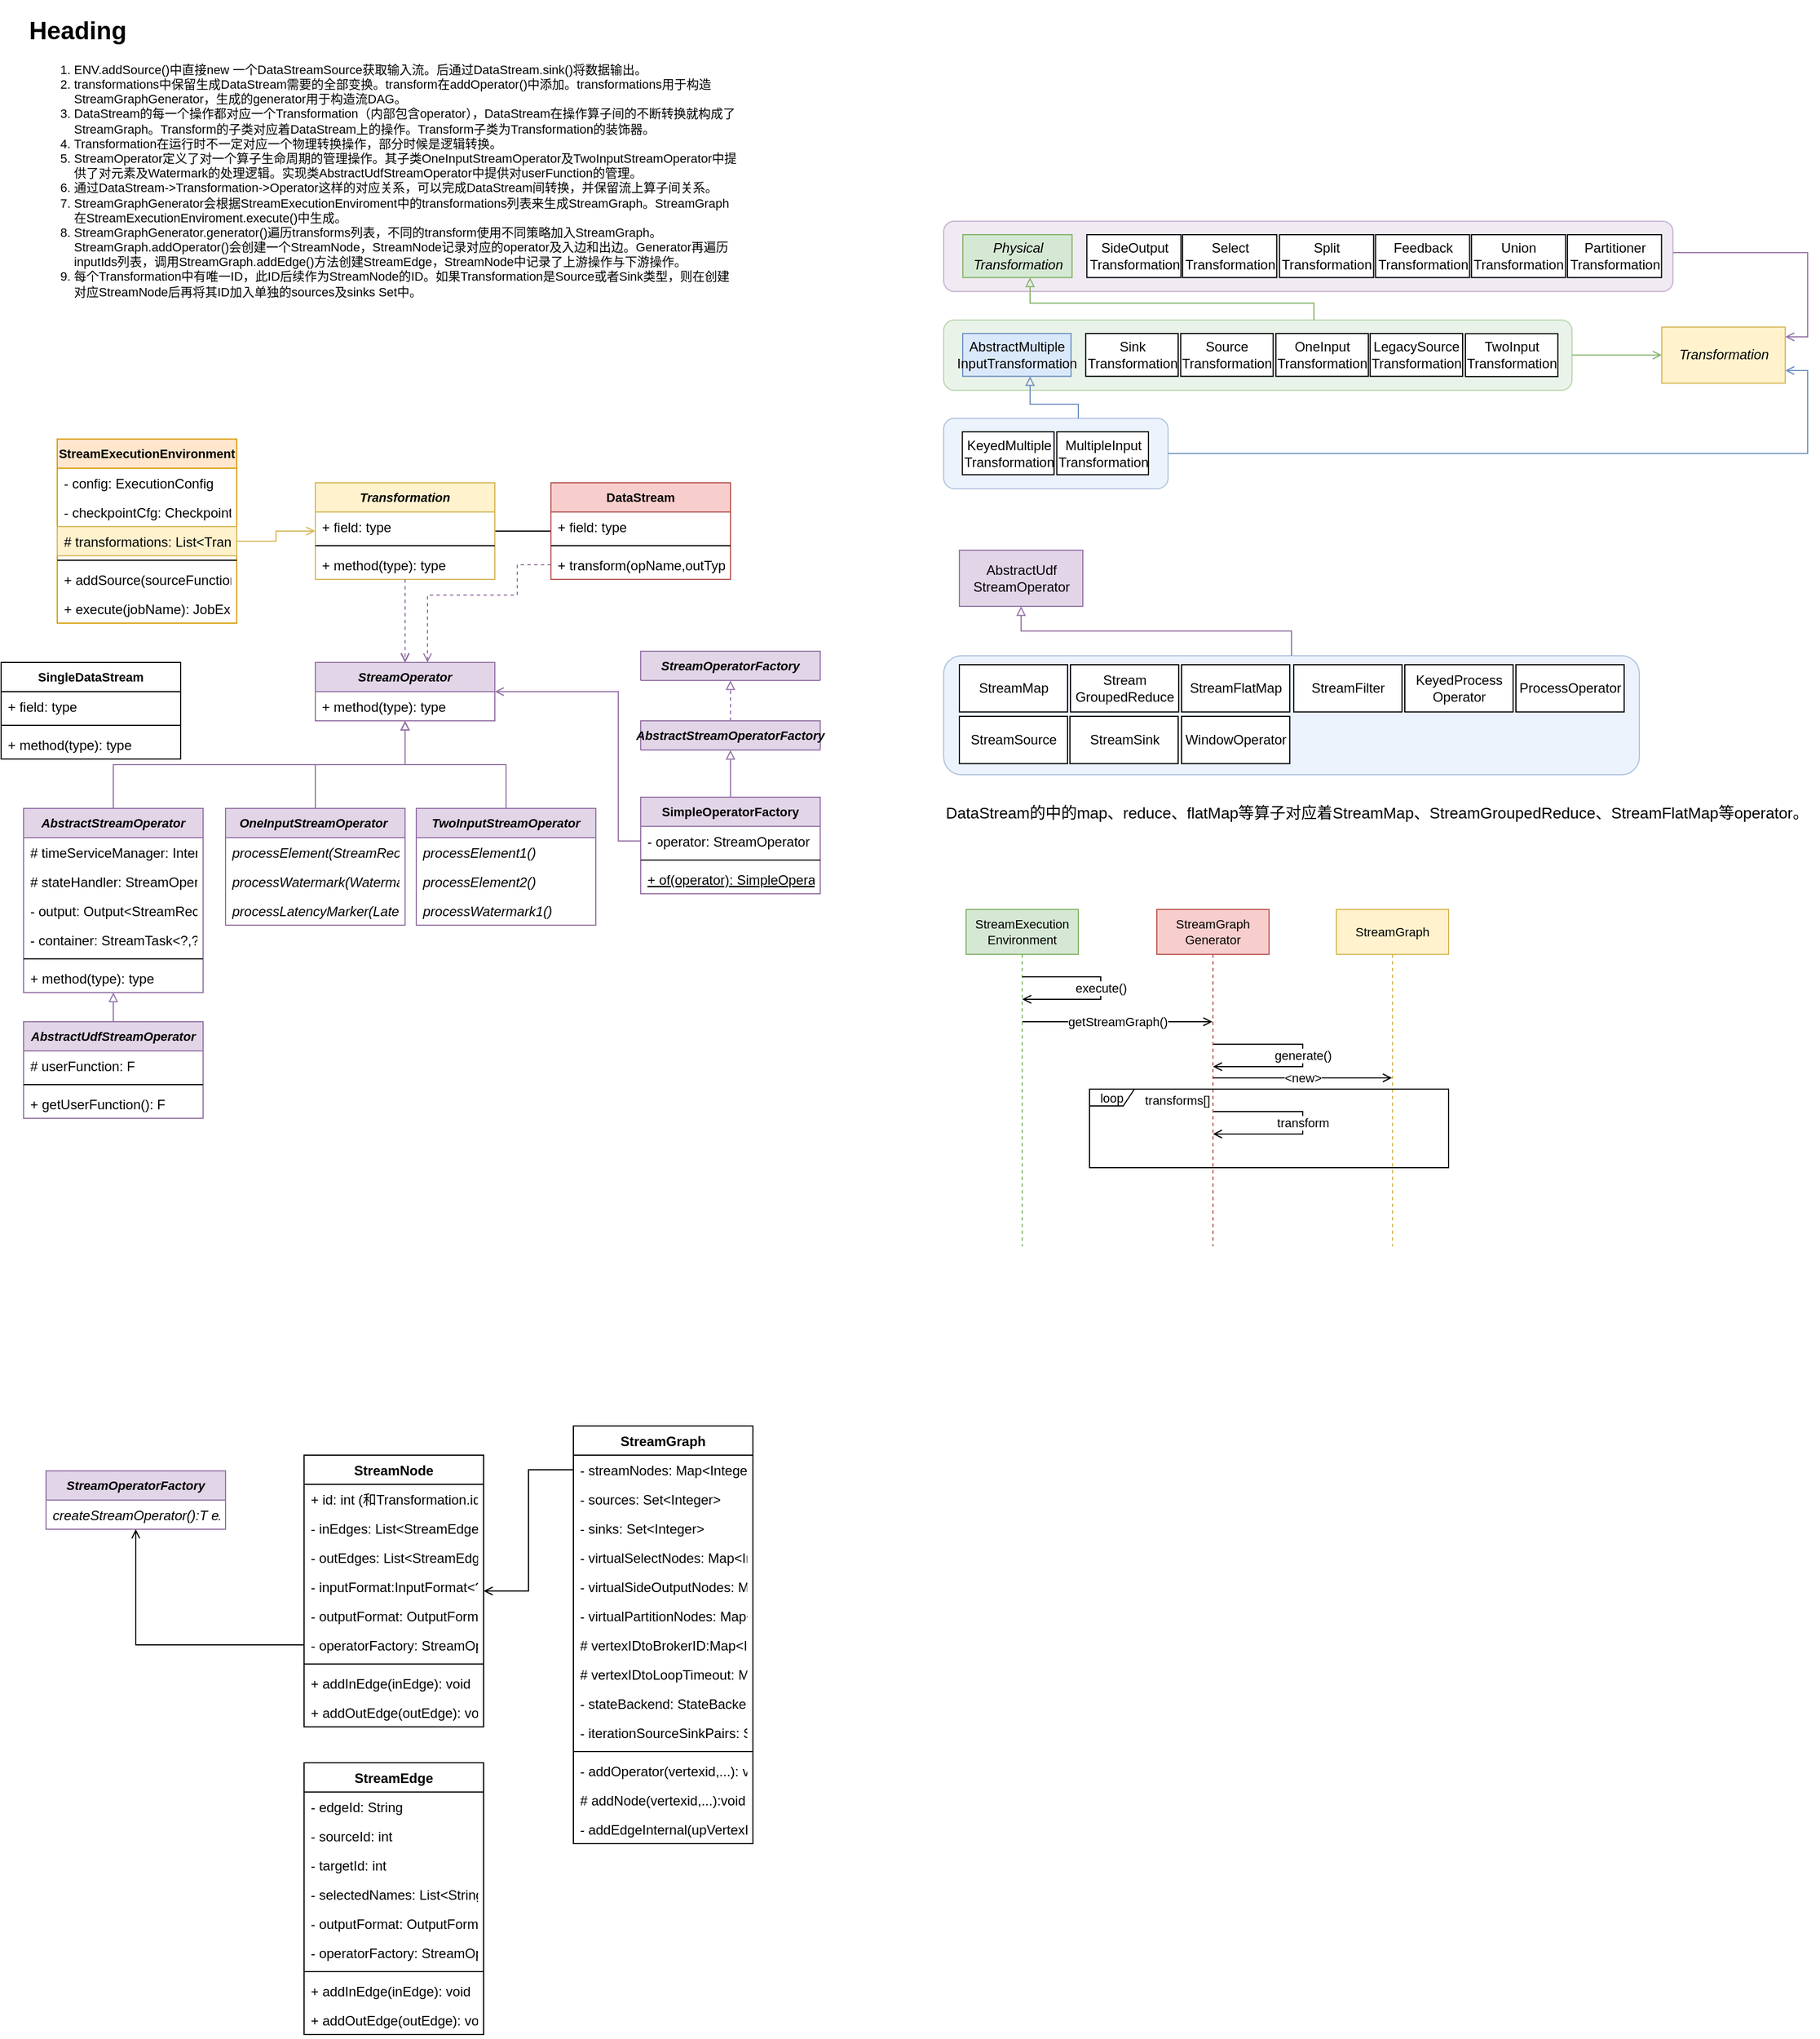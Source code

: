 <mxfile version="13.9.9" type="device" pages="3"><diagram id="yULKoqrB2Og3jw7AV0RS" name="StreamGraph"><mxGraphModel dx="904" dy="568" grid="1" gridSize="10" guides="1" tooltips="1" connect="1" arrows="1" fold="1" page="1" pageScale="1" pageWidth="827" pageHeight="1169" math="0" shadow="0"><root><mxCell id="0"/><mxCell id="1" parent="0"/><mxCell id="aryg9OnAjmtyDW_K0VWb-1" value="StreamExecutionEnvironment" style="swimlane;fontStyle=1;align=center;verticalAlign=top;childLayout=stackLayout;horizontal=1;startSize=26;horizontalStack=0;resizeParent=1;resizeParentMax=0;resizeLast=0;collapsible=1;marginBottom=0;fontSize=11;fillColor=#ffe6cc;strokeColor=#d79b00;" parent="1" vertex="1"><mxGeometry x="70" y="411" width="160" height="164" as="geometry"/></mxCell><mxCell id="aryg9OnAjmtyDW_K0VWb-2" value="- config: ExecutionConfig" style="text;strokeColor=none;fillColor=none;align=left;verticalAlign=top;spacingLeft=4;spacingRight=4;overflow=hidden;rotatable=0;points=[[0,0.5],[1,0.5]];portConstraint=eastwest;" parent="aryg9OnAjmtyDW_K0VWb-1" vertex="1"><mxGeometry y="26" width="160" height="26" as="geometry"/></mxCell><mxCell id="aryg9OnAjmtyDW_K0VWb-5" value="- checkpointCfg: CheckpointConfig" style="text;strokeColor=none;fillColor=none;align=left;verticalAlign=top;spacingLeft=4;spacingRight=4;overflow=hidden;rotatable=0;points=[[0,0.5],[1,0.5]];portConstraint=eastwest;" parent="aryg9OnAjmtyDW_K0VWb-1" vertex="1"><mxGeometry y="52" width="160" height="26" as="geometry"/></mxCell><mxCell id="aryg9OnAjmtyDW_K0VWb-7" value="# transformations: List&lt;Transformation&lt;?&gt;&gt;" style="text;strokeColor=#d6b656;fillColor=#fff2cc;align=left;verticalAlign=top;spacingLeft=4;spacingRight=4;overflow=hidden;rotatable=0;points=[[0,0.5],[1,0.5]];portConstraint=eastwest;" parent="aryg9OnAjmtyDW_K0VWb-1" vertex="1"><mxGeometry y="78" width="160" height="26" as="geometry"/></mxCell><mxCell id="aryg9OnAjmtyDW_K0VWb-3" value="" style="line;strokeWidth=1;fillColor=none;align=left;verticalAlign=middle;spacingTop=-1;spacingLeft=3;spacingRight=3;rotatable=0;labelPosition=right;points=[];portConstraint=eastwest;" parent="aryg9OnAjmtyDW_K0VWb-1" vertex="1"><mxGeometry y="104" width="160" height="8" as="geometry"/></mxCell><mxCell id="aryg9OnAjmtyDW_K0VWb-4" value="+ addSource(sourceFunction, sourceName, typeInfo): DataStreamSource&lt;OUT&gt;" style="text;strokeColor=none;fillColor=none;align=left;verticalAlign=top;spacingLeft=4;spacingRight=4;overflow=hidden;rotatable=0;points=[[0,0.5],[1,0.5]];portConstraint=eastwest;" parent="aryg9OnAjmtyDW_K0VWb-1" vertex="1"><mxGeometry y="112" width="160" height="26" as="geometry"/></mxCell><mxCell id="j4ytB-vazATs6Add4rCl-15" value="+ execute(jobName): JobExecutionResult" style="text;strokeColor=none;fillColor=none;align=left;verticalAlign=top;spacingLeft=4;spacingRight=4;overflow=hidden;rotatable=0;points=[[0,0.5],[1,0.5]];portConstraint=eastwest;" parent="aryg9OnAjmtyDW_K0VWb-1" vertex="1"><mxGeometry y="138" width="160" height="26" as="geometry"/></mxCell><mxCell id="aryg9OnAjmtyDW_K0VWb-6" value="&lt;h1&gt;Heading&lt;/h1&gt;&lt;p&gt;&lt;/p&gt;&lt;ol&gt;&lt;li&gt;ENV.addSource()中直接new 一个DataStreamSource获取输入流。后通过DataStream.sink()将数据输出。&lt;/li&gt;&lt;li&gt;transformations中保留生成DataStream需要的全部变换。transform在addOperator()中添加。transformations用于构造StreamGraphGenerator，生成的generator用于构造流DAG。&lt;/li&gt;&lt;li&gt;DataStream的每一个操作都对应一个Transformation（内部包含operator），DataStream在操作算子间的不断转换就构成了StreamGraph。Transform的子类对应着DataStream上的操作。Transform子类为Transformation的装饰器。&lt;/li&gt;&lt;li&gt;Transformation在运行时不一定对应一个物理转换操作，部分时候是逻辑转换。&lt;/li&gt;&lt;li&gt;StreamOperator定义了对一个算子生命周期的管理操作。其子类OneInputStreamOperator及TwoInputStreamOperator中提供了对元素及Watermark的处理逻辑。实现类AbstractUdfStreamOperator中提供对userFunction的管理。&lt;/li&gt;&lt;li&gt;通过DataStream-&amp;gt;Transformation-&amp;gt;Operator这样的对应关系，可以完成DataStream间转换，并保留流上算子间关系。&lt;/li&gt;&lt;li&gt;StreamGraphGenerator会根据StreamExecutionEnviroment中的transformations列表来生成StreamGraph。StreamGraph在StreamExecutionEnviroment.execute()中生成。&lt;/li&gt;&lt;li&gt;StreamGraphGenerator.generator()遍历transforms列表，不同的transform使用不同策略加入StreamGraph。StreamGraph.addOperator()会创建一个StreamNode，StreamNode记录对应的operator及入边和出边。Generator再遍历inputIds列表，调用StreamGraph.addEdge()方法创建StreamEdge，StreamNode中记录了上游操作与下游操作。&lt;/li&gt;&lt;li&gt;每个Transformation中有唯一ID，此ID后续作为StreamNode的ID。如果Transformation是Source或者Sink类型，则在创建对应StreamNode后再将其ID加入单独的sources及sinks Set中。&lt;/li&gt;&lt;/ol&gt;&lt;p&gt;&lt;/p&gt;" style="text;html=1;strokeColor=none;fillColor=none;spacing=5;spacingTop=-20;whiteSpace=wrap;overflow=hidden;rounded=0;fontSize=11;" parent="1" vertex="1"><mxGeometry x="40" y="30" width="640" height="320" as="geometry"/></mxCell><mxCell id="aryg9OnAjmtyDW_K0VWb-17" style="edgeStyle=orthogonalEdgeStyle;rounded=0;orthogonalLoop=1;jettySize=auto;html=1;endArrow=none;endFill=0;fontSize=11;" parent="1" source="aryg9OnAjmtyDW_K0VWb-8" target="aryg9OnAjmtyDW_K0VWb-12" edge="1"><mxGeometry relative="1" as="geometry"/></mxCell><mxCell id="aryg9OnAjmtyDW_K0VWb-49" style="edgeStyle=orthogonalEdgeStyle;rounded=0;orthogonalLoop=1;jettySize=auto;html=1;endArrow=open;endFill=0;fontSize=11;dashed=1;" parent="1" source="aryg9OnAjmtyDW_K0VWb-8" target="aryg9OnAjmtyDW_K0VWb-21" edge="1"><mxGeometry relative="1" as="geometry"/></mxCell><mxCell id="aryg9OnAjmtyDW_K0VWb-8" value="Transformation" style="swimlane;fontStyle=3;align=center;verticalAlign=top;childLayout=stackLayout;horizontal=1;startSize=26;horizontalStack=0;resizeParent=1;resizeParentMax=0;resizeLast=0;collapsible=1;marginBottom=0;fontSize=11;fillColor=#fff2cc;strokeColor=#d6b656;" parent="1" vertex="1"><mxGeometry x="300" y="450" width="160" height="86" as="geometry"/></mxCell><mxCell id="aryg9OnAjmtyDW_K0VWb-9" value="+ field: type" style="text;strokeColor=none;fillColor=none;align=left;verticalAlign=top;spacingLeft=4;spacingRight=4;overflow=hidden;rotatable=0;points=[[0,0.5],[1,0.5]];portConstraint=eastwest;" parent="aryg9OnAjmtyDW_K0VWb-8" vertex="1"><mxGeometry y="26" width="160" height="26" as="geometry"/></mxCell><mxCell id="aryg9OnAjmtyDW_K0VWb-10" value="" style="line;strokeWidth=1;fillColor=none;align=left;verticalAlign=middle;spacingTop=-1;spacingLeft=3;spacingRight=3;rotatable=0;labelPosition=right;points=[];portConstraint=eastwest;" parent="aryg9OnAjmtyDW_K0VWb-8" vertex="1"><mxGeometry y="52" width="160" height="8" as="geometry"/></mxCell><mxCell id="aryg9OnAjmtyDW_K0VWb-11" value="+ method(type): type" style="text;strokeColor=none;fillColor=none;align=left;verticalAlign=top;spacingLeft=4;spacingRight=4;overflow=hidden;rotatable=0;points=[[0,0.5],[1,0.5]];portConstraint=eastwest;" parent="aryg9OnAjmtyDW_K0VWb-8" vertex="1"><mxGeometry y="60" width="160" height="26" as="geometry"/></mxCell><mxCell id="aryg9OnAjmtyDW_K0VWb-12" value="DataStream" style="swimlane;fontStyle=1;align=center;verticalAlign=top;childLayout=stackLayout;horizontal=1;startSize=26;horizontalStack=0;resizeParent=1;resizeParentMax=0;resizeLast=0;collapsible=1;marginBottom=0;fontSize=11;fillColor=#f8cecc;strokeColor=#b85450;" parent="1" vertex="1"><mxGeometry x="510" y="450" width="160" height="86" as="geometry"/></mxCell><mxCell id="aryg9OnAjmtyDW_K0VWb-13" value="+ field: type" style="text;strokeColor=none;fillColor=none;align=left;verticalAlign=top;spacingLeft=4;spacingRight=4;overflow=hidden;rotatable=0;points=[[0,0.5],[1,0.5]];portConstraint=eastwest;" parent="aryg9OnAjmtyDW_K0VWb-12" vertex="1"><mxGeometry y="26" width="160" height="26" as="geometry"/></mxCell><mxCell id="aryg9OnAjmtyDW_K0VWb-14" value="" style="line;strokeWidth=1;fillColor=none;align=left;verticalAlign=middle;spacingTop=-1;spacingLeft=3;spacingRight=3;rotatable=0;labelPosition=right;points=[];portConstraint=eastwest;" parent="aryg9OnAjmtyDW_K0VWb-12" vertex="1"><mxGeometry y="52" width="160" height="8" as="geometry"/></mxCell><mxCell id="aryg9OnAjmtyDW_K0VWb-15" value="+ transform(opName,outType,operator)" style="text;strokeColor=none;fillColor=none;align=left;verticalAlign=top;spacingLeft=4;spacingRight=4;overflow=hidden;rotatable=0;points=[[0,0.5],[1,0.5]];portConstraint=eastwest;" parent="aryg9OnAjmtyDW_K0VWb-12" vertex="1"><mxGeometry y="60" width="160" height="26" as="geometry"/></mxCell><mxCell id="aryg9OnAjmtyDW_K0VWb-16" style="edgeStyle=orthogonalEdgeStyle;rounded=0;orthogonalLoop=1;jettySize=auto;html=1;fontSize=11;endArrow=open;endFill=0;fillColor=#fff2cc;strokeColor=#d6b656;" parent="1" source="aryg9OnAjmtyDW_K0VWb-7" target="aryg9OnAjmtyDW_K0VWb-8" edge="1"><mxGeometry relative="1" as="geometry"/></mxCell><mxCell id="aryg9OnAjmtyDW_K0VWb-21" value="StreamOperator" style="swimlane;fontStyle=3;align=center;verticalAlign=top;childLayout=stackLayout;horizontal=1;startSize=26;horizontalStack=0;resizeParent=1;resizeParentMax=0;resizeLast=0;collapsible=1;marginBottom=0;fontSize=11;fillColor=#e1d5e7;strokeColor=#9673a6;" parent="1" vertex="1"><mxGeometry x="300" y="610" width="160" height="52" as="geometry"/></mxCell><mxCell id="aryg9OnAjmtyDW_K0VWb-24" value="+ method(type): type" style="text;strokeColor=none;fillColor=none;align=left;verticalAlign=top;spacingLeft=4;spacingRight=4;overflow=hidden;rotatable=0;points=[[0,0.5],[1,0.5]];portConstraint=eastwest;" parent="aryg9OnAjmtyDW_K0VWb-21" vertex="1"><mxGeometry y="26" width="160" height="26" as="geometry"/></mxCell><mxCell id="aryg9OnAjmtyDW_K0VWb-47" style="edgeStyle=orthogonalEdgeStyle;rounded=0;orthogonalLoop=1;jettySize=auto;html=1;endArrow=block;endFill=0;fontSize=11;fillColor=#e1d5e7;strokeColor=#9673a6;" parent="1" source="aryg9OnAjmtyDW_K0VWb-33" target="aryg9OnAjmtyDW_K0VWb-21" edge="1"><mxGeometry relative="1" as="geometry"/></mxCell><mxCell id="aryg9OnAjmtyDW_K0VWb-33" value="OneInputStreamOperator " style="swimlane;fontStyle=3;align=center;verticalAlign=top;childLayout=stackLayout;horizontal=1;startSize=26;horizontalStack=0;resizeParent=1;resizeParentMax=0;resizeLast=0;collapsible=1;marginBottom=0;fontSize=11;fillColor=#e1d5e7;strokeColor=#9673a6;" parent="1" vertex="1"><mxGeometry x="220" y="740" width="160" height="104" as="geometry"/></mxCell><mxCell id="aryg9OnAjmtyDW_K0VWb-36" value="processElement(StreamRecord&lt;IN&gt;): void" style="text;strokeColor=none;fillColor=none;align=left;verticalAlign=top;spacingLeft=4;spacingRight=4;overflow=hidden;rotatable=0;points=[[0,0.5],[1,0.5]];portConstraint=eastwest;fontStyle=2" parent="aryg9OnAjmtyDW_K0VWb-33" vertex="1"><mxGeometry y="26" width="160" height="26" as="geometry"/></mxCell><mxCell id="aryg9OnAjmtyDW_K0VWb-41" value="processWatermark(Watermark): void" style="text;strokeColor=none;fillColor=none;align=left;verticalAlign=top;spacingLeft=4;spacingRight=4;overflow=hidden;rotatable=0;points=[[0,0.5],[1,0.5]];portConstraint=eastwest;fontStyle=2" parent="aryg9OnAjmtyDW_K0VWb-33" vertex="1"><mxGeometry y="52" width="160" height="26" as="geometry"/></mxCell><mxCell id="aryg9OnAjmtyDW_K0VWb-42" value="processLatencyMarker(LatencyMarker)" style="text;strokeColor=none;fillColor=none;align=left;verticalAlign=top;spacingLeft=4;spacingRight=4;overflow=hidden;rotatable=0;points=[[0,0.5],[1,0.5]];portConstraint=eastwest;fontStyle=2" parent="aryg9OnAjmtyDW_K0VWb-33" vertex="1"><mxGeometry y="78" width="160" height="26" as="geometry"/></mxCell><mxCell id="aryg9OnAjmtyDW_K0VWb-48" style="edgeStyle=orthogonalEdgeStyle;rounded=0;orthogonalLoop=1;jettySize=auto;html=1;endArrow=block;endFill=0;fontSize=11;fillColor=#e1d5e7;strokeColor=#9673a6;" parent="1" source="aryg9OnAjmtyDW_K0VWb-37" target="aryg9OnAjmtyDW_K0VWb-21" edge="1"><mxGeometry relative="1" as="geometry"/></mxCell><mxCell id="aryg9OnAjmtyDW_K0VWb-37" value="TwoInputStreamOperator" style="swimlane;fontStyle=3;align=center;verticalAlign=top;childLayout=stackLayout;horizontal=1;startSize=26;horizontalStack=0;resizeParent=1;resizeParentMax=0;resizeLast=0;collapsible=1;marginBottom=0;fontSize=11;fillColor=#e1d5e7;strokeColor=#9673a6;" parent="1" vertex="1"><mxGeometry x="390" y="740" width="160" height="104" as="geometry"/></mxCell><mxCell id="aryg9OnAjmtyDW_K0VWb-40" value="processElement1()" style="text;strokeColor=none;fillColor=none;align=left;verticalAlign=top;spacingLeft=4;spacingRight=4;overflow=hidden;rotatable=0;points=[[0,0.5],[1,0.5]];portConstraint=eastwest;fontStyle=2" parent="aryg9OnAjmtyDW_K0VWb-37" vertex="1"><mxGeometry y="26" width="160" height="26" as="geometry"/></mxCell><mxCell id="aryg9OnAjmtyDW_K0VWb-44" value="processElement2()" style="text;strokeColor=none;fillColor=none;align=left;verticalAlign=top;spacingLeft=4;spacingRight=4;overflow=hidden;rotatable=0;points=[[0,0.5],[1,0.5]];portConstraint=eastwest;fontStyle=2" parent="aryg9OnAjmtyDW_K0VWb-37" vertex="1"><mxGeometry y="52" width="160" height="26" as="geometry"/></mxCell><mxCell id="aryg9OnAjmtyDW_K0VWb-45" value="processWatermark1()" style="text;strokeColor=none;fillColor=none;align=left;verticalAlign=top;spacingLeft=4;spacingRight=4;overflow=hidden;rotatable=0;points=[[0,0.5],[1,0.5]];portConstraint=eastwest;fontStyle=2" parent="aryg9OnAjmtyDW_K0VWb-37" vertex="1"><mxGeometry y="78" width="160" height="26" as="geometry"/></mxCell><mxCell id="aryg9OnAjmtyDW_K0VWb-50" style="edgeStyle=orthogonalEdgeStyle;rounded=0;orthogonalLoop=1;jettySize=auto;html=1;exitX=0;exitY=0.5;exitDx=0;exitDy=0;dashed=1;endArrow=open;endFill=0;fontSize=11;fillColor=#e1d5e7;strokeColor=#9673a6;" parent="1" source="aryg9OnAjmtyDW_K0VWb-15" target="aryg9OnAjmtyDW_K0VWb-21" edge="1"><mxGeometry relative="1" as="geometry"><Array as="points"><mxPoint x="480" y="523"/><mxPoint x="480" y="550"/><mxPoint x="400" y="550"/></Array></mxGeometry></mxCell><mxCell id="aryg9OnAjmtyDW_K0VWb-51" style="edgeStyle=orthogonalEdgeStyle;rounded=0;orthogonalLoop=1;jettySize=auto;html=1;endArrow=open;endFill=0;fontSize=11;dashed=1;fillColor=#e1d5e7;strokeColor=#9673a6;" parent="1" edge="1"><mxGeometry relative="1" as="geometry"><mxPoint x="380" y="536" as="sourcePoint"/><mxPoint x="380" y="610" as="targetPoint"/></mxGeometry></mxCell><mxCell id="aryg9OnAjmtyDW_K0VWb-56" value="SingleDataStream" style="swimlane;fontStyle=1;align=center;verticalAlign=top;childLayout=stackLayout;horizontal=1;startSize=26;horizontalStack=0;resizeParent=1;resizeParentMax=0;resizeLast=0;collapsible=1;marginBottom=0;fontSize=11;" parent="1" vertex="1"><mxGeometry x="20" y="610" width="160" height="86" as="geometry"/></mxCell><mxCell id="aryg9OnAjmtyDW_K0VWb-57" value="+ field: type" style="text;strokeColor=none;fillColor=none;align=left;verticalAlign=top;spacingLeft=4;spacingRight=4;overflow=hidden;rotatable=0;points=[[0,0.5],[1,0.5]];portConstraint=eastwest;" parent="aryg9OnAjmtyDW_K0VWb-56" vertex="1"><mxGeometry y="26" width="160" height="26" as="geometry"/></mxCell><mxCell id="aryg9OnAjmtyDW_K0VWb-58" value="" style="line;strokeWidth=1;fillColor=none;align=left;verticalAlign=middle;spacingTop=-1;spacingLeft=3;spacingRight=3;rotatable=0;labelPosition=right;points=[];portConstraint=eastwest;" parent="aryg9OnAjmtyDW_K0VWb-56" vertex="1"><mxGeometry y="52" width="160" height="8" as="geometry"/></mxCell><mxCell id="aryg9OnAjmtyDW_K0VWb-59" value="+ method(type): type" style="text;strokeColor=none;fillColor=none;align=left;verticalAlign=top;spacingLeft=4;spacingRight=4;overflow=hidden;rotatable=0;points=[[0,0.5],[1,0.5]];portConstraint=eastwest;" parent="aryg9OnAjmtyDW_K0VWb-56" vertex="1"><mxGeometry y="60" width="160" height="26" as="geometry"/></mxCell><mxCell id="eli8ipS125QqCG2jNQnY-1" value="StreamOperatorFactory" style="swimlane;fontStyle=3;align=center;verticalAlign=top;childLayout=stackLayout;horizontal=1;startSize=26;horizontalStack=0;resizeParent=1;resizeParentMax=0;resizeLast=0;collapsible=1;marginBottom=0;fontSize=11;fillColor=#e1d5e7;strokeColor=#9673a6;" parent="1" vertex="1" collapsed="1"><mxGeometry x="590" y="600" width="160" height="26" as="geometry"><mxRectangle x="590" y="600" width="160" height="52" as="alternateBounds"/></mxGeometry></mxCell><mxCell id="eli8ipS125QqCG2jNQnY-4" value="createStreamOperator():T extends StreamOperator" style="text;strokeColor=none;fillColor=none;align=left;verticalAlign=top;spacingLeft=4;spacingRight=4;overflow=hidden;rotatable=0;points=[[0,0.5],[1,0.5]];portConstraint=eastwest;" parent="eli8ipS125QqCG2jNQnY-1" vertex="1"><mxGeometry y="26" width="160" height="26" as="geometry"/></mxCell><mxCell id="eli8ipS125QqCG2jNQnY-40" style="edgeStyle=orthogonalEdgeStyle;rounded=0;orthogonalLoop=1;jettySize=auto;html=1;endArrow=block;endFill=0;fillColor=#e1d5e7;strokeColor=#9673a6;entryX=0.5;entryY=1;entryDx=0;entryDy=0;" parent="1" source="eli8ipS125QqCG2jNQnY-36" target="eli8ipS125QqCG2jNQnY-42" edge="1"><mxGeometry relative="1" as="geometry"/></mxCell><mxCell id="eli8ipS125QqCG2jNQnY-36" value="SimpleOperatorFactory" style="swimlane;fontStyle=1;align=center;verticalAlign=top;childLayout=stackLayout;horizontal=1;startSize=26;horizontalStack=0;resizeParent=1;resizeParentMax=0;resizeLast=0;collapsible=1;marginBottom=0;fontSize=11;fillColor=#e1d5e7;strokeColor=#9673a6;" parent="1" vertex="1"><mxGeometry x="590" y="730" width="160" height="86" as="geometry"/></mxCell><mxCell id="eli8ipS125QqCG2jNQnY-37" value="- operator: StreamOperator" style="text;strokeColor=none;fillColor=none;align=left;verticalAlign=top;spacingLeft=4;spacingRight=4;overflow=hidden;rotatable=0;points=[[0,0.5],[1,0.5]];portConstraint=eastwest;" parent="eli8ipS125QqCG2jNQnY-36" vertex="1"><mxGeometry y="26" width="160" height="26" as="geometry"/></mxCell><mxCell id="eli8ipS125QqCG2jNQnY-38" value="" style="line;strokeWidth=1;fillColor=none;align=left;verticalAlign=middle;spacingTop=-1;spacingLeft=3;spacingRight=3;rotatable=0;labelPosition=right;points=[];portConstraint=eastwest;" parent="eli8ipS125QqCG2jNQnY-36" vertex="1"><mxGeometry y="52" width="160" height="8" as="geometry"/></mxCell><mxCell id="eli8ipS125QqCG2jNQnY-39" value="+ of(operator): SimpleOperatorFactory" style="text;strokeColor=none;fillColor=none;align=left;verticalAlign=top;spacingLeft=4;spacingRight=4;overflow=hidden;rotatable=0;points=[[0,0.5],[1,0.5]];portConstraint=eastwest;fontStyle=4" parent="eli8ipS125QqCG2jNQnY-36" vertex="1"><mxGeometry y="60" width="160" height="26" as="geometry"/></mxCell><mxCell id="eli8ipS125QqCG2jNQnY-41" style="edgeStyle=elbowEdgeStyle;rounded=0;orthogonalLoop=1;jettySize=auto;html=1;endArrow=open;endFill=0;fillColor=#e1d5e7;strokeColor=#9673a6;" parent="1" source="eli8ipS125QqCG2jNQnY-37" target="aryg9OnAjmtyDW_K0VWb-21" edge="1"><mxGeometry relative="1" as="geometry"><Array as="points"><mxPoint x="570" y="680"/><mxPoint x="580" y="720"/></Array></mxGeometry></mxCell><mxCell id="eli8ipS125QqCG2jNQnY-50" style="edgeStyle=elbowEdgeStyle;rounded=0;orthogonalLoop=1;jettySize=auto;html=1;endArrow=block;endFill=0;fillColor=#e1d5e7;strokeColor=#9673a6;dashed=1;" parent="1" source="eli8ipS125QqCG2jNQnY-42" target="eli8ipS125QqCG2jNQnY-1" edge="1"><mxGeometry relative="1" as="geometry"/></mxCell><mxCell id="eli8ipS125QqCG2jNQnY-42" value="AbstractStreamOperatorFactory" style="swimlane;fontStyle=3;align=center;verticalAlign=top;childLayout=stackLayout;horizontal=1;startSize=26;horizontalStack=0;resizeParent=1;resizeParentMax=0;resizeLast=0;collapsible=1;marginBottom=0;fontSize=11;fillColor=#e1d5e7;strokeColor=#9673a6;" parent="1" vertex="1" collapsed="1"><mxGeometry x="590" y="662" width="160" height="26" as="geometry"><mxRectangle x="590" y="662" width="160" height="86" as="alternateBounds"/></mxGeometry></mxCell><mxCell id="Gz4uNP7SzW4dNl_j4juL-35" value="# processingTimeService: ProcessingTimeService" style="text;strokeColor=none;fillColor=none;align=left;verticalAlign=top;spacingLeft=4;spacingRight=4;overflow=hidden;rotatable=0;points=[[0,0.5],[1,0.5]];portConstraint=eastwest;" vertex="1" parent="eli8ipS125QqCG2jNQnY-42"><mxGeometry y="26" width="160" height="26" as="geometry"/></mxCell><mxCell id="Gz4uNP7SzW4dNl_j4juL-34" value="" style="line;strokeWidth=1;fillColor=none;align=left;verticalAlign=middle;spacingTop=-1;spacingLeft=3;spacingRight=3;rotatable=0;labelPosition=right;points=[];portConstraint=eastwest;fontSize=12;html=0;" vertex="1" parent="eli8ipS125QqCG2jNQnY-42"><mxGeometry y="52" width="160" height="8" as="geometry"/></mxCell><mxCell id="eli8ipS125QqCG2jNQnY-43" value="+ setProcessingTimeService():void" style="text;strokeColor=none;fillColor=none;align=left;verticalAlign=top;spacingLeft=4;spacingRight=4;overflow=hidden;rotatable=0;points=[[0,0.5],[1,0.5]];portConstraint=eastwest;" parent="eli8ipS125QqCG2jNQnY-42" vertex="1"><mxGeometry y="60" width="160" height="26" as="geometry"/></mxCell><mxCell id="HwSZVtLBd5hX3EI8RzN8-25" style="edgeStyle=elbowEdgeStyle;rounded=0;orthogonalLoop=1;jettySize=auto;elbow=vertical;html=1;endArrow=block;endFill=0;fontSize=11;fillColor=#e1d5e7;strokeColor=#9673a6;" parent="1" source="HwSZVtLBd5hX3EI8RzN8-13" target="HwSZVtLBd5hX3EI8RzN8-17" edge="1"><mxGeometry relative="1" as="geometry"/></mxCell><mxCell id="HwSZVtLBd5hX3EI8RzN8-13" value="AbstractUdfStreamOperator" style="swimlane;fontStyle=3;align=center;verticalAlign=top;childLayout=stackLayout;horizontal=1;startSize=26;horizontalStack=0;resizeParent=1;resizeParentMax=0;resizeLast=0;collapsible=1;marginBottom=0;fontSize=11;fillColor=#e1d5e7;strokeColor=#9673a6;" parent="1" vertex="1"><mxGeometry x="40" y="930" width="160" height="86" as="geometry"/></mxCell><mxCell id="HwSZVtLBd5hX3EI8RzN8-14" value="# userFunction: F" style="text;strokeColor=none;fillColor=none;align=left;verticalAlign=top;spacingLeft=4;spacingRight=4;overflow=hidden;rotatable=0;points=[[0,0.5],[1,0.5]];portConstraint=eastwest;" parent="HwSZVtLBd5hX3EI8RzN8-13" vertex="1"><mxGeometry y="26" width="160" height="26" as="geometry"/></mxCell><mxCell id="HwSZVtLBd5hX3EI8RzN8-15" value="" style="line;strokeWidth=1;fillColor=none;align=left;verticalAlign=middle;spacingTop=-1;spacingLeft=3;spacingRight=3;rotatable=0;labelPosition=right;points=[];portConstraint=eastwest;" parent="HwSZVtLBd5hX3EI8RzN8-13" vertex="1"><mxGeometry y="52" width="160" height="8" as="geometry"/></mxCell><mxCell id="HwSZVtLBd5hX3EI8RzN8-16" value="+ getUserFunction(): F" style="text;strokeColor=none;fillColor=none;align=left;verticalAlign=top;spacingLeft=4;spacingRight=4;overflow=hidden;rotatable=0;points=[[0,0.5],[1,0.5]];portConstraint=eastwest;" parent="HwSZVtLBd5hX3EI8RzN8-13" vertex="1"><mxGeometry y="60" width="160" height="26" as="geometry"/></mxCell><mxCell id="HwSZVtLBd5hX3EI8RzN8-24" style="edgeStyle=elbowEdgeStyle;rounded=0;orthogonalLoop=1;jettySize=auto;html=1;endArrow=block;endFill=0;fontSize=11;elbow=vertical;fillColor=#e1d5e7;strokeColor=#9673a6;" parent="1" source="HwSZVtLBd5hX3EI8RzN8-17" target="aryg9OnAjmtyDW_K0VWb-21" edge="1"><mxGeometry relative="1" as="geometry"/></mxCell><mxCell id="HwSZVtLBd5hX3EI8RzN8-17" value="AbstractStreamOperator" style="swimlane;fontStyle=3;align=center;verticalAlign=top;childLayout=stackLayout;horizontal=1;startSize=26;horizontalStack=0;resizeParent=1;resizeParentMax=0;resizeLast=0;collapsible=1;marginBottom=0;fontSize=11;fillColor=#e1d5e7;strokeColor=#9673a6;" parent="1" vertex="1"><mxGeometry x="40" y="740" width="160" height="164" as="geometry"/></mxCell><mxCell id="HwSZVtLBd5hX3EI8RzN8-21" value="# timeServiceManager: InternalTimeServiceManager" style="text;strokeColor=none;fillColor=none;align=left;verticalAlign=top;spacingLeft=4;spacingRight=4;overflow=hidden;rotatable=0;points=[[0,0.5],[1,0.5]];portConstraint=eastwest;" parent="HwSZVtLBd5hX3EI8RzN8-17" vertex="1"><mxGeometry y="26" width="160" height="26" as="geometry"/></mxCell><mxCell id="HwSZVtLBd5hX3EI8RzN8-22" value="# stateHandler: StreamOperatorHandler" style="text;strokeColor=none;fillColor=none;align=left;verticalAlign=top;spacingLeft=4;spacingRight=4;overflow=hidden;rotatable=0;points=[[0,0.5],[1,0.5]];portConstraint=eastwest;" parent="HwSZVtLBd5hX3EI8RzN8-17" vertex="1"><mxGeometry y="52" width="160" height="26" as="geometry"/></mxCell><mxCell id="HwSZVtLBd5hX3EI8RzN8-23" value="- output: Output&lt;StreamRecord&lt;OUT&gt;&gt;" style="text;strokeColor=none;fillColor=none;align=left;verticalAlign=top;spacingLeft=4;spacingRight=4;overflow=hidden;rotatable=0;points=[[0,0.5],[1,0.5]];portConstraint=eastwest;" parent="HwSZVtLBd5hX3EI8RzN8-17" vertex="1"><mxGeometry y="78" width="160" height="26" as="geometry"/></mxCell><mxCell id="HwSZVtLBd5hX3EI8RzN8-18" value="- container: StreamTask&lt;?,?&gt;" style="text;strokeColor=none;fillColor=none;align=left;verticalAlign=top;spacingLeft=4;spacingRight=4;overflow=hidden;rotatable=0;points=[[0,0.5],[1,0.5]];portConstraint=eastwest;" parent="HwSZVtLBd5hX3EI8RzN8-17" vertex="1"><mxGeometry y="104" width="160" height="26" as="geometry"/></mxCell><mxCell id="HwSZVtLBd5hX3EI8RzN8-19" value="" style="line;strokeWidth=1;fillColor=none;align=left;verticalAlign=middle;spacingTop=-1;spacingLeft=3;spacingRight=3;rotatable=0;labelPosition=right;points=[];portConstraint=eastwest;" parent="HwSZVtLBd5hX3EI8RzN8-17" vertex="1"><mxGeometry y="130" width="160" height="8" as="geometry"/></mxCell><mxCell id="HwSZVtLBd5hX3EI8RzN8-20" value="+ method(type): type" style="text;strokeColor=none;fillColor=none;align=left;verticalAlign=top;spacingLeft=4;spacingRight=4;overflow=hidden;rotatable=0;points=[[0,0.5],[1,0.5]];portConstraint=eastwest;" parent="HwSZVtLBd5hX3EI8RzN8-17" vertex="1"><mxGeometry y="138" width="160" height="26" as="geometry"/></mxCell><mxCell id="j4ytB-vazATs6Add4rCl-13" value="" style="group" parent="1" vertex="1" connectable="0"><mxGeometry x="860" y="510" width="780" height="244" as="geometry"/></mxCell><mxCell id="j4ytB-vazATs6Add4rCl-5" value="" style="rounded=1;whiteSpace=wrap;html=1;fillColor=#dae8fc;strokeColor=#6c8ebf;opacity=50;" parent="j4ytB-vazATs6Add4rCl-13" vertex="1"><mxGeometry y="94" width="620" height="106" as="geometry"/></mxCell><mxCell id="HwSZVtLBd5hX3EI8RzN8-26" value="AbstractUdf&lt;br&gt;StreamOperator" style="html=1;fillColor=#e1d5e7;strokeColor=#9673a6;" parent="j4ytB-vazATs6Add4rCl-13" vertex="1"><mxGeometry x="14" width="110" height="50" as="geometry"/></mxCell><mxCell id="j4ytB-vazATs6Add4rCl-6" style="edgeStyle=orthogonalEdgeStyle;rounded=0;orthogonalLoop=1;jettySize=auto;html=1;endArrow=block;endFill=0;fillColor=#e1d5e7;fontSize=14;strokeColor=#9673a6;" parent="j4ytB-vazATs6Add4rCl-13" source="j4ytB-vazATs6Add4rCl-5" target="HwSZVtLBd5hX3EI8RzN8-26" edge="1"><mxGeometry relative="1" as="geometry"/></mxCell><mxCell id="HwSZVtLBd5hX3EI8RzN8-27" value="Stream&lt;br&gt;GroupedReduce" style="html=1;container=0;" parent="j4ytB-vazATs6Add4rCl-13" vertex="1"><mxGeometry x="113" y="102" width="96.456" height="42.126" as="geometry"/></mxCell><mxCell id="HwSZVtLBd5hX3EI8RzN8-28" value="StreamFilter" style="html=1;container=0;" parent="j4ytB-vazATs6Add4rCl-13" vertex="1"><mxGeometry x="312" y="102" width="96.456" height="42.126" as="geometry"/></mxCell><mxCell id="HwSZVtLBd5hX3EI8RzN8-29" value="StreamFlatMap" style="html=1;container=0;" parent="j4ytB-vazATs6Add4rCl-13" vertex="1"><mxGeometry x="212" y="102" width="96.456" height="42.126" as="geometry"/></mxCell><mxCell id="HwSZVtLBd5hX3EI8RzN8-30" value="KeyedProcess&lt;br&gt;Operator" style="html=1;container=0;" parent="j4ytB-vazATs6Add4rCl-13" vertex="1"><mxGeometry x="411" y="102" width="96.456" height="42.126" as="geometry"/></mxCell><mxCell id="HwSZVtLBd5hX3EI8RzN8-31" value="ProcessOperator" style="html=1;container=0;" parent="j4ytB-vazATs6Add4rCl-13" vertex="1"><mxGeometry x="510" y="102" width="96.456" height="42.126" as="geometry"/></mxCell><mxCell id="HwSZVtLBd5hX3EI8RzN8-32" value="StreamMap" style="html=1;container=0;" parent="j4ytB-vazATs6Add4rCl-13" vertex="1"><mxGeometry x="14" y="102" width="96.456" height="42.126" as="geometry"/></mxCell><mxCell id="j4ytB-vazATs6Add4rCl-3" value="WindowOperator" style="html=1;container=0;" parent="j4ytB-vazATs6Add4rCl-13" vertex="1"><mxGeometry x="212" y="148" width="96.456" height="42.126" as="geometry"/></mxCell><mxCell id="HwSZVtLBd5hX3EI8RzN8-33" value="StreamSource" style="html=1;container=0;" parent="j4ytB-vazATs6Add4rCl-13" vertex="1"><mxGeometry x="14" y="148" width="96.456" height="42.126" as="geometry"/></mxCell><mxCell id="HwSZVtLBd5hX3EI8RzN8-34" value="StreamSink" style="html=1;container=0;" parent="j4ytB-vazATs6Add4rCl-13" vertex="1"><mxGeometry x="112.54" y="148" width="96.456" height="42.126" as="geometry"/></mxCell><mxCell id="j4ytB-vazATs6Add4rCl-7" value="DataStream的中的map、reduce、flatMap等算子对应着StreamMap、StreamGroupedReduce、StreamFlatMap等operator。" style="text;html=1;align=left;verticalAlign=middle;resizable=0;points=[];autosize=1;fontSize=14;" parent="j4ytB-vazATs6Add4rCl-13" vertex="1"><mxGeometry y="224" width="780" height="20" as="geometry"/></mxCell><mxCell id="j4ytB-vazATs6Add4rCl-14" value="" style="group" parent="1" vertex="1" connectable="0"><mxGeometry x="860" y="217" width="770" height="238.2" as="geometry"/></mxCell><mxCell id="eli8ipS125QqCG2jNQnY-5" value="Transformation" style="html=1;fontStyle=2;fillColor=#fff2cc;strokeColor=#d6b656;" parent="j4ytB-vazATs6Add4rCl-14" vertex="1"><mxGeometry x="640" y="94.3" width="110" height="50" as="geometry"/></mxCell><mxCell id="eli8ipS125QqCG2jNQnY-29" style="edgeStyle=orthogonalEdgeStyle;rounded=0;orthogonalLoop=1;jettySize=auto;html=1;endArrow=open;endFill=0;fillColor=#dae8fc;strokeColor=#6c8ebf;" parent="j4ytB-vazATs6Add4rCl-14" source="eli8ipS125QqCG2jNQnY-26" target="eli8ipS125QqCG2jNQnY-5" edge="1"><mxGeometry relative="1" as="geometry"><Array as="points"><mxPoint x="770" y="207"/><mxPoint x="770" y="133"/></Array></mxGeometry></mxCell><mxCell id="j4ytB-vazATs6Add4rCl-10" value="" style="group" parent="j4ytB-vazATs6Add4rCl-14" vertex="1" connectable="0"><mxGeometry y="175.6" width="200" height="62.6" as="geometry"/></mxCell><mxCell id="eli8ipS125QqCG2jNQnY-26" value="" style="rounded=1;whiteSpace=wrap;html=1;fillColor=#dae8fc;strokeColor=#6c8ebf;opacity=50;" parent="j4ytB-vazATs6Add4rCl-10" vertex="1"><mxGeometry width="200" height="62.6" as="geometry"/></mxCell><mxCell id="eli8ipS125QqCG2jNQnY-27" value="KeyedMultiple&lt;br&gt;Transformation" style="html=1;" parent="j4ytB-vazATs6Add4rCl-10" vertex="1"><mxGeometry x="16.667" y="12.0" width="81.693" height="38.189" as="geometry"/></mxCell><mxCell id="eli8ipS125QqCG2jNQnY-28" value="MultipleInput&lt;br&gt;Transformation" style="html=1;" parent="j4ytB-vazATs6Add4rCl-10" vertex="1"><mxGeometry x="100.833" y="12.0" width="81.693" height="38.189" as="geometry"/></mxCell><mxCell id="j4ytB-vazATs6Add4rCl-11" value="" style="group" parent="j4ytB-vazATs6Add4rCl-14" vertex="1" connectable="0"><mxGeometry y="88" width="560" height="62.6" as="geometry"/></mxCell><mxCell id="eli8ipS125QqCG2jNQnY-20" value="" style="rounded=1;whiteSpace=wrap;html=1;fillColor=#d5e8d4;strokeColor=#82b366;opacity=50;" parent="j4ytB-vazATs6Add4rCl-11" vertex="1"><mxGeometry width="560" height="62.6" as="geometry"/></mxCell><mxCell id="eli8ipS125QqCG2jNQnY-7" value="OneInput&lt;br&gt;Transformation" style="html=1;" parent="j4ytB-vazATs6Add4rCl-11" vertex="1"><mxGeometry x="296.121" y="12.0" width="82.387" height="38.189" as="geometry"/></mxCell><mxCell id="eli8ipS125QqCG2jNQnY-8" value="Source&lt;br&gt;Transformation" style="html=1;" parent="j4ytB-vazATs6Add4rCl-11" vertex="1"><mxGeometry x="211.273" y="12.0" width="82.387" height="38.189" as="geometry"/></mxCell><mxCell id="eli8ipS125QqCG2jNQnY-11" value="Sink&lt;br&gt;Transformation" style="html=1;" parent="j4ytB-vazATs6Add4rCl-11" vertex="1"><mxGeometry x="126.619" y="12.0" width="82.387" height="38.189" as="geometry"/></mxCell><mxCell id="eli8ipS125QqCG2jNQnY-14" value="LegacySource&lt;br&gt;Transformation" style="html=1;" parent="j4ytB-vazATs6Add4rCl-11" vertex="1"><mxGeometry x="380.121" y="12.0" width="82.387" height="38.189" as="geometry"/></mxCell><mxCell id="eli8ipS125QqCG2jNQnY-15" value="TwoInput&lt;br&gt;Transformation" style="html=1;" parent="j4ytB-vazATs6Add4rCl-11" vertex="1"><mxGeometry x="464.995" y="12.2" width="82.387" height="38.189" as="geometry"/></mxCell><mxCell id="eli8ipS125QqCG2jNQnY-25" value="AbstractMultiple&lt;br&gt;InputTransformation" style="html=1;fillColor=#dae8fc;strokeColor=#6c8ebf;" parent="j4ytB-vazATs6Add4rCl-11" vertex="1"><mxGeometry x="16.97" y="12.0" width="96.54" height="38.189" as="geometry"/></mxCell><mxCell id="eli8ipS125QqCG2jNQnY-24" style="edgeStyle=orthogonalEdgeStyle;rounded=0;orthogonalLoop=1;jettySize=auto;html=1;endArrow=open;endFill=0;fillColor=#d5e8d4;strokeColor=#82b366;" parent="j4ytB-vazATs6Add4rCl-14" source="eli8ipS125QqCG2jNQnY-20" target="eli8ipS125QqCG2jNQnY-5" edge="1"><mxGeometry relative="1" as="geometry"><Array as="points"><mxPoint x="730" y="113"/><mxPoint x="730" y="113"/></Array></mxGeometry></mxCell><mxCell id="eli8ipS125QqCG2jNQnY-30" style="edgeStyle=orthogonalEdgeStyle;rounded=0;orthogonalLoop=1;jettySize=auto;html=1;endArrow=block;endFill=0;fillColor=#dae8fc;strokeColor=#6c8ebf;" parent="j4ytB-vazATs6Add4rCl-14" source="eli8ipS125QqCG2jNQnY-26" target="eli8ipS125QqCG2jNQnY-25" edge="1"><mxGeometry relative="1" as="geometry"><Array as="points"><mxPoint x="120" y="163"/><mxPoint x="77" y="163"/></Array></mxGeometry></mxCell><mxCell id="j4ytB-vazATs6Add4rCl-12" value="" style="group" parent="j4ytB-vazATs6Add4rCl-14" vertex="1" connectable="0"><mxGeometry width="650" height="62.6" as="geometry"/></mxCell><mxCell id="eli8ipS125QqCG2jNQnY-18" value="" style="rounded=1;whiteSpace=wrap;html=1;fillColor=#e1d5e7;strokeColor=#9673a6;opacity=50;" parent="j4ytB-vazATs6Add4rCl-12" vertex="1"><mxGeometry width="650" height="62.6" as="geometry"/></mxCell><mxCell id="eli8ipS125QqCG2jNQnY-6" value="Physical&lt;br&gt;Transformation" style="html=1;fontStyle=2;fillColor=#d5e8d4;strokeColor=#82b366;" parent="j4ytB-vazATs6Add4rCl-12" vertex="1"><mxGeometry x="17.105" y="12.0" width="97.311" height="38.189" as="geometry"/></mxCell><mxCell id="eli8ipS125QqCG2jNQnY-9" value="SideOutput&lt;br&gt;Transformation" style="html=1;" parent="j4ytB-vazATs6Add4rCl-12" vertex="1"><mxGeometry x="127.631" y="12.0" width="83.843" height="38.189" as="geometry"/></mxCell><mxCell id="eli8ipS125QqCG2jNQnY-10" value="Select&lt;br&gt;Transformation" style="html=1;" parent="j4ytB-vazATs6Add4rCl-12" vertex="1"><mxGeometry x="212.961" y="12.0" width="83.843" height="38.189" as="geometry"/></mxCell><mxCell id="eli8ipS125QqCG2jNQnY-12" value="Split&lt;br&gt;Transformation" style="html=1;" parent="j4ytB-vazATs6Add4rCl-12" vertex="1"><mxGeometry x="299.342" y="12.0" width="83.843" height="38.189" as="geometry"/></mxCell><mxCell id="eli8ipS125QqCG2jNQnY-13" value="Feedback&lt;br&gt;Transformation" style="html=1;" parent="j4ytB-vazATs6Add4rCl-12" vertex="1"><mxGeometry x="384.868" y="12.0" width="83.843" height="38.189" as="geometry"/></mxCell><mxCell id="eli8ipS125QqCG2jNQnY-16" value="Union&lt;br&gt;Transformation" style="html=1;" parent="j4ytB-vazATs6Add4rCl-12" vertex="1"><mxGeometry x="470.395" y="12.0" width="83.843" height="38.189" as="geometry"/></mxCell><mxCell id="eli8ipS125QqCG2jNQnY-17" value="Partitioner&lt;br&gt;Transformation" style="html=1;" parent="j4ytB-vazATs6Add4rCl-12" vertex="1"><mxGeometry x="555.921" y="12.0" width="83.843" height="38.189" as="geometry"/></mxCell><mxCell id="eli8ipS125QqCG2jNQnY-23" style="edgeStyle=orthogonalEdgeStyle;rounded=0;orthogonalLoop=1;jettySize=auto;html=1;endArrow=open;endFill=0;fillColor=#e1d5e7;strokeColor=#9673a6;" parent="j4ytB-vazATs6Add4rCl-14" source="eli8ipS125QqCG2jNQnY-18" target="eli8ipS125QqCG2jNQnY-5" edge="1"><mxGeometry relative="1" as="geometry"><Array as="points"><mxPoint x="770" y="28"/><mxPoint x="770" y="103"/></Array></mxGeometry></mxCell><mxCell id="eli8ipS125QqCG2jNQnY-22" style="edgeStyle=orthogonalEdgeStyle;rounded=0;orthogonalLoop=1;jettySize=auto;html=1;endArrow=block;endFill=0;fillColor=#d5e8d4;strokeColor=#82b366;" parent="j4ytB-vazATs6Add4rCl-14" source="eli8ipS125QqCG2jNQnY-20" target="eli8ipS125QqCG2jNQnY-6" edge="1"><mxGeometry relative="1" as="geometry"><Array as="points"><mxPoint x="330" y="73"/><mxPoint x="77" y="73"/></Array></mxGeometry></mxCell><mxCell id="j4ytB-vazATs6Add4rCl-20" value="getStreamGraph()" style="rounded=0;orthogonalLoop=1;jettySize=auto;html=1;endArrow=open;endFill=0;fillColor=none;fontSize=11;" parent="1" source="j4ytB-vazATs6Add4rCl-16" target="j4ytB-vazATs6Add4rCl-17" edge="1"><mxGeometry relative="1" as="geometry"><mxPoint x="1099" y="970" as="targetPoint"/><Array as="points"><mxPoint x="1010" y="930"/></Array></mxGeometry></mxCell><mxCell id="j4ytB-vazATs6Add4rCl-16" value="StreamExecution&lt;br style=&quot;font-size: 11px;&quot;&gt;Environment" style="shape=umlLifeline;perimeter=lifelinePerimeter;whiteSpace=wrap;html=1;container=1;collapsible=0;recursiveResize=0;outlineConnect=0;strokeWidth=1;fillColor=#d5e8d4;fontSize=11;strokeColor=#82b366;" parent="1" vertex="1"><mxGeometry x="880" y="830" width="100" height="300" as="geometry"/></mxCell><mxCell id="j4ytB-vazATs6Add4rCl-21" value="generate()" style="edgeStyle=none;rounded=0;orthogonalLoop=1;jettySize=auto;html=1;endArrow=open;endFill=0;fillColor=none;fontSize=11;" parent="1" source="j4ytB-vazATs6Add4rCl-17" target="j4ytB-vazATs6Add4rCl-17" edge="1"><mxGeometry relative="1" as="geometry"><Array as="points"><mxPoint x="1180" y="950"/><mxPoint x="1180" y="970"/></Array></mxGeometry></mxCell><mxCell id="j4ytB-vazATs6Add4rCl-22" value="&amp;lt;new&amp;gt;" style="edgeStyle=none;rounded=0;orthogonalLoop=1;jettySize=auto;html=1;endArrow=open;endFill=0;fillColor=none;fontSize=11;" parent="1" source="j4ytB-vazATs6Add4rCl-17" target="j4ytB-vazATs6Add4rCl-18" edge="1"><mxGeometry relative="1" as="geometry"/></mxCell><mxCell id="j4ytB-vazATs6Add4rCl-23" value="transform" style="edgeStyle=none;rounded=0;orthogonalLoop=1;jettySize=auto;html=1;endArrow=open;endFill=0;fillColor=none;fontSize=11;" parent="1" source="j4ytB-vazATs6Add4rCl-17" target="j4ytB-vazATs6Add4rCl-17" edge="1"><mxGeometry relative="1" as="geometry"><Array as="points"><mxPoint x="1180" y="1010"/><mxPoint x="1180" y="1030"/></Array></mxGeometry></mxCell><mxCell id="j4ytB-vazATs6Add4rCl-17" value="StreamGraph&lt;br&gt;Generator" style="shape=umlLifeline;perimeter=lifelinePerimeter;whiteSpace=wrap;html=1;container=1;collapsible=0;recursiveResize=0;outlineConnect=0;strokeWidth=1;fillColor=#f8cecc;fontSize=11;strokeColor=#b85450;" parent="1" vertex="1"><mxGeometry x="1050" y="830" width="100" height="300" as="geometry"/></mxCell><mxCell id="j4ytB-vazATs6Add4rCl-18" value="StreamGraph" style="shape=umlLifeline;perimeter=lifelinePerimeter;whiteSpace=wrap;html=1;container=1;collapsible=0;recursiveResize=0;outlineConnect=0;strokeWidth=1;fillColor=#fff2cc;fontSize=11;strokeColor=#d6b656;" parent="1" vertex="1"><mxGeometry x="1210" y="830" width="100" height="300" as="geometry"/></mxCell><mxCell id="j4ytB-vazATs6Add4rCl-19" value="execute()" style="edgeStyle=orthogonalEdgeStyle;rounded=0;orthogonalLoop=1;jettySize=auto;html=1;endArrow=open;endFill=0;fillColor=none;fontSize=11;" parent="1" source="j4ytB-vazATs6Add4rCl-16" target="j4ytB-vazATs6Add4rCl-16" edge="1"><mxGeometry relative="1" as="geometry"><Array as="points"><mxPoint x="1000" y="890"/><mxPoint x="1000" y="910"/></Array><mxPoint as="offset"/></mxGeometry></mxCell><mxCell id="j4ytB-vazATs6Add4rCl-26" value="" style="group" parent="1" vertex="1" connectable="0"><mxGeometry x="990" y="990" width="320" height="70" as="geometry"/></mxCell><mxCell id="j4ytB-vazATs6Add4rCl-24" value="loop" style="shape=umlFrame;whiteSpace=wrap;html=1;strokeWidth=1;fillColor=none;fontSize=11;width=40;height=15;" parent="j4ytB-vazATs6Add4rCl-26" vertex="1"><mxGeometry width="320" height="70" as="geometry"/></mxCell><mxCell id="j4ytB-vazATs6Add4rCl-25" value="transforms[]" style="text;html=1;align=center;verticalAlign=middle;resizable=0;points=[];autosize=1;fontSize=11;" parent="j4ytB-vazATs6Add4rCl-26" vertex="1"><mxGeometry x="42.667" width="70" height="20" as="geometry"/></mxCell><mxCell id="Gz4uNP7SzW4dNl_j4juL-1" value="StreamGraph" style="swimlane;fontStyle=1;align=center;verticalAlign=top;childLayout=stackLayout;horizontal=1;startSize=26;horizontalStack=0;resizeParent=1;resizeParentMax=0;resizeLast=0;collapsible=1;marginBottom=0;strokeWidth=1;fillColor=none;fontSize=12;html=0;" vertex="1" parent="1"><mxGeometry x="530" y="1290" width="160" height="372" as="geometry"/></mxCell><mxCell id="Gz4uNP7SzW4dNl_j4juL-6" value="- streamNodes: Map&lt;Integer,StreamNode&gt;" style="text;strokeColor=none;fillColor=none;align=left;verticalAlign=top;spacingLeft=4;spacingRight=4;overflow=hidden;rotatable=0;points=[[0,0.5],[1,0.5]];portConstraint=eastwest;" vertex="1" parent="Gz4uNP7SzW4dNl_j4juL-1"><mxGeometry y="26" width="160" height="26" as="geometry"/></mxCell><mxCell id="Gz4uNP7SzW4dNl_j4juL-7" value="- sources: Set&lt;Integer&gt;" style="text;strokeColor=none;fillColor=none;align=left;verticalAlign=top;spacingLeft=4;spacingRight=4;overflow=hidden;rotatable=0;points=[[0,0.5],[1,0.5]];portConstraint=eastwest;" vertex="1" parent="Gz4uNP7SzW4dNl_j4juL-1"><mxGeometry y="52" width="160" height="26" as="geometry"/></mxCell><mxCell id="Gz4uNP7SzW4dNl_j4juL-2" value="- sinks: Set&lt;Integer&gt;" style="text;strokeColor=none;fillColor=none;align=left;verticalAlign=top;spacingLeft=4;spacingRight=4;overflow=hidden;rotatable=0;points=[[0,0.5],[1,0.5]];portConstraint=eastwest;" vertex="1" parent="Gz4uNP7SzW4dNl_j4juL-1"><mxGeometry y="78" width="160" height="26" as="geometry"/></mxCell><mxCell id="Gz4uNP7SzW4dNl_j4juL-9" value="- virtualSelectNodes: Map&lt;Integer, Tuple2&lt;Integer,List&lt;String&gt;&gt;&gt;" style="text;strokeColor=none;fillColor=none;align=left;verticalAlign=top;spacingLeft=4;spacingRight=4;overflow=hidden;rotatable=0;points=[[0,0.5],[1,0.5]];portConstraint=eastwest;" vertex="1" parent="Gz4uNP7SzW4dNl_j4juL-1"><mxGeometry y="104" width="160" height="26" as="geometry"/></mxCell><mxCell id="Gz4uNP7SzW4dNl_j4juL-10" value="- virtualSideOutputNodes: Map&lt;Integer, Tuple2&lt;Integer,OutputTag&gt;&gt;" style="text;strokeColor=none;fillColor=none;align=left;verticalAlign=top;spacingLeft=4;spacingRight=4;overflow=hidden;rotatable=0;points=[[0,0.5],[1,0.5]];portConstraint=eastwest;" vertex="1" parent="Gz4uNP7SzW4dNl_j4juL-1"><mxGeometry y="130" width="160" height="26" as="geometry"/></mxCell><mxCell id="Gz4uNP7SzW4dNl_j4juL-11" value="- virtualPartitionNodes: Map&lt;Integer,Tuple3&lt;Integer,StreamPartitioner&lt;?&gt;,ShuffleMode&gt;&gt;" style="text;strokeColor=none;fillColor=none;align=left;verticalAlign=top;spacingLeft=4;spacingRight=4;overflow=hidden;rotatable=0;points=[[0,0.5],[1,0.5]];portConstraint=eastwest;" vertex="1" parent="Gz4uNP7SzW4dNl_j4juL-1"><mxGeometry y="156" width="160" height="26" as="geometry"/></mxCell><mxCell id="Gz4uNP7SzW4dNl_j4juL-12" value="# vertexIDtoBrokerID:Map&lt;Integer,String&gt;" style="text;strokeColor=none;fillColor=none;align=left;verticalAlign=top;spacingLeft=4;spacingRight=4;overflow=hidden;rotatable=0;points=[[0,0.5],[1,0.5]];portConstraint=eastwest;" vertex="1" parent="Gz4uNP7SzW4dNl_j4juL-1"><mxGeometry y="182" width="160" height="26" as="geometry"/></mxCell><mxCell id="Gz4uNP7SzW4dNl_j4juL-13" value="# vertexIDtoLoopTimeout: Map&lt;Integer,Long&gt;" style="text;strokeColor=none;fillColor=none;align=left;verticalAlign=top;spacingLeft=4;spacingRight=4;overflow=hidden;rotatable=0;points=[[0,0.5],[1,0.5]];portConstraint=eastwest;" vertex="1" parent="Gz4uNP7SzW4dNl_j4juL-1"><mxGeometry y="208" width="160" height="26" as="geometry"/></mxCell><mxCell id="Gz4uNP7SzW4dNl_j4juL-14" value="- stateBackend: StateBackend" style="text;strokeColor=none;fillColor=none;align=left;verticalAlign=top;spacingLeft=4;spacingRight=4;overflow=hidden;rotatable=0;points=[[0,0.5],[1,0.5]];portConstraint=eastwest;" vertex="1" parent="Gz4uNP7SzW4dNl_j4juL-1"><mxGeometry y="234" width="160" height="26" as="geometry"/></mxCell><mxCell id="Gz4uNP7SzW4dNl_j4juL-8" value="- iterationSourceSinkPairs: Set&lt;Tuple2&lt;StreamNode,StreamNode&gt;&gt;" style="text;strokeColor=none;fillColor=none;align=left;verticalAlign=top;spacingLeft=4;spacingRight=4;overflow=hidden;rotatable=0;points=[[0,0.5],[1,0.5]];portConstraint=eastwest;" vertex="1" parent="Gz4uNP7SzW4dNl_j4juL-1"><mxGeometry y="260" width="160" height="26" as="geometry"/></mxCell><mxCell id="Gz4uNP7SzW4dNl_j4juL-3" value="" style="line;strokeWidth=1;fillColor=none;align=left;verticalAlign=middle;spacingTop=-1;spacingLeft=3;spacingRight=3;rotatable=0;labelPosition=right;points=[];portConstraint=eastwest;" vertex="1" parent="Gz4uNP7SzW4dNl_j4juL-1"><mxGeometry y="286" width="160" height="8" as="geometry"/></mxCell><mxCell id="Gz4uNP7SzW4dNl_j4juL-4" value="- addOperator(vertexid,...): void" style="text;strokeColor=none;fillColor=none;align=left;verticalAlign=top;spacingLeft=4;spacingRight=4;overflow=hidden;rotatable=0;points=[[0,0.5],[1,0.5]];portConstraint=eastwest;" vertex="1" parent="Gz4uNP7SzW4dNl_j4juL-1"><mxGeometry y="294" width="160" height="26" as="geometry"/></mxCell><mxCell id="Gz4uNP7SzW4dNl_j4juL-16" value="# addNode(vertexid,...):void" style="text;strokeColor=none;fillColor=none;align=left;verticalAlign=top;spacingLeft=4;spacingRight=4;overflow=hidden;rotatable=0;points=[[0,0.5],[1,0.5]];portConstraint=eastwest;" vertex="1" parent="Gz4uNP7SzW4dNl_j4juL-1"><mxGeometry y="320" width="160" height="26" as="geometry"/></mxCell><mxCell id="Gz4uNP7SzW4dNl_j4juL-15" value="- addEdgeInternal(upVertexId,downVertexId,...):void" style="text;strokeColor=none;fillColor=none;align=left;verticalAlign=top;spacingLeft=4;spacingRight=4;overflow=hidden;rotatable=0;points=[[0,0.5],[1,0.5]];portConstraint=eastwest;" vertex="1" parent="Gz4uNP7SzW4dNl_j4juL-1"><mxGeometry y="346" width="160" height="26" as="geometry"/></mxCell><mxCell id="Gz4uNP7SzW4dNl_j4juL-17" value="StreamNode" style="swimlane;fontStyle=1;align=center;verticalAlign=top;childLayout=stackLayout;horizontal=1;startSize=26;horizontalStack=0;resizeParent=1;resizeParentMax=0;resizeLast=0;collapsible=1;marginBottom=0;strokeWidth=1;fillColor=none;fontSize=12;html=0;" vertex="1" parent="1"><mxGeometry x="290" y="1316" width="160" height="242" as="geometry"/></mxCell><mxCell id="Gz4uNP7SzW4dNl_j4juL-21" value="+ id: int (和Transformation.id相同)" style="text;strokeColor=none;fillColor=none;align=left;verticalAlign=top;spacingLeft=4;spacingRight=4;overflow=hidden;rotatable=0;points=[[0,0.5],[1,0.5]];portConstraint=eastwest;" vertex="1" parent="Gz4uNP7SzW4dNl_j4juL-17"><mxGeometry y="26" width="160" height="26" as="geometry"/></mxCell><mxCell id="Gz4uNP7SzW4dNl_j4juL-22" value="- inEdges: List&lt;StreamEdge&gt;" style="text;strokeColor=none;fillColor=none;align=left;verticalAlign=top;spacingLeft=4;spacingRight=4;overflow=hidden;rotatable=0;points=[[0,0.5],[1,0.5]];portConstraint=eastwest;" vertex="1" parent="Gz4uNP7SzW4dNl_j4juL-17"><mxGeometry y="52" width="160" height="26" as="geometry"/></mxCell><mxCell id="Gz4uNP7SzW4dNl_j4juL-23" value="- outEdges: List&lt;StreamEdge&gt;" style="text;strokeColor=none;fillColor=none;align=left;verticalAlign=top;spacingLeft=4;spacingRight=4;overflow=hidden;rotatable=0;points=[[0,0.5],[1,0.5]];portConstraint=eastwest;" vertex="1" parent="Gz4uNP7SzW4dNl_j4juL-17"><mxGeometry y="78" width="160" height="26" as="geometry"/></mxCell><mxCell id="Gz4uNP7SzW4dNl_j4juL-24" value="- inputFormat:InputFormat&lt;?,?&gt;" style="text;strokeColor=none;fillColor=none;align=left;verticalAlign=top;spacingLeft=4;spacingRight=4;overflow=hidden;rotatable=0;points=[[0,0.5],[1,0.5]];portConstraint=eastwest;" vertex="1" parent="Gz4uNP7SzW4dNl_j4juL-17"><mxGeometry y="104" width="160" height="26" as="geometry"/></mxCell><mxCell id="Gz4uNP7SzW4dNl_j4juL-25" value="- outputFormat: OutputFormat&lt;?,?&gt;" style="text;strokeColor=none;fillColor=none;align=left;verticalAlign=top;spacingLeft=4;spacingRight=4;overflow=hidden;rotatable=0;points=[[0,0.5],[1,0.5]];portConstraint=eastwest;" vertex="1" parent="Gz4uNP7SzW4dNl_j4juL-17"><mxGeometry y="130" width="160" height="26" as="geometry"/></mxCell><mxCell id="Gz4uNP7SzW4dNl_j4juL-18" value="- operatorFactory: StreamOperatorFactory&lt;?&gt;" style="text;strokeColor=none;fillColor=none;align=left;verticalAlign=top;spacingLeft=4;spacingRight=4;overflow=hidden;rotatable=0;points=[[0,0.5],[1,0.5]];portConstraint=eastwest;" vertex="1" parent="Gz4uNP7SzW4dNl_j4juL-17"><mxGeometry y="156" width="160" height="26" as="geometry"/></mxCell><mxCell id="Gz4uNP7SzW4dNl_j4juL-19" value="" style="line;strokeWidth=1;fillColor=none;align=left;verticalAlign=middle;spacingTop=-1;spacingLeft=3;spacingRight=3;rotatable=0;labelPosition=right;points=[];portConstraint=eastwest;" vertex="1" parent="Gz4uNP7SzW4dNl_j4juL-17"><mxGeometry y="182" width="160" height="8" as="geometry"/></mxCell><mxCell id="Gz4uNP7SzW4dNl_j4juL-26" value="+ addInEdge(inEdge): void" style="text;strokeColor=none;fillColor=none;align=left;verticalAlign=top;spacingLeft=4;spacingRight=4;overflow=hidden;rotatable=0;points=[[0,0.5],[1,0.5]];portConstraint=eastwest;" vertex="1" parent="Gz4uNP7SzW4dNl_j4juL-17"><mxGeometry y="190" width="160" height="26" as="geometry"/></mxCell><mxCell id="Gz4uNP7SzW4dNl_j4juL-20" value="+ addOutEdge(outEdge): void" style="text;strokeColor=none;fillColor=none;align=left;verticalAlign=top;spacingLeft=4;spacingRight=4;overflow=hidden;rotatable=0;points=[[0,0.5],[1,0.5]];portConstraint=eastwest;" vertex="1" parent="Gz4uNP7SzW4dNl_j4juL-17"><mxGeometry y="216" width="160" height="26" as="geometry"/></mxCell><mxCell id="Gz4uNP7SzW4dNl_j4juL-27" style="edgeStyle=orthogonalEdgeStyle;rounded=0;orthogonalLoop=1;jettySize=auto;html=1;endArrow=open;endFill=0;strokeColor=#000000;strokeWidth=1;fillColor=none;fontSize=12;exitX=0;exitY=0.5;exitDx=0;exitDy=0;" edge="1" parent="1" source="Gz4uNP7SzW4dNl_j4juL-6" target="Gz4uNP7SzW4dNl_j4juL-17"><mxGeometry relative="1" as="geometry"/></mxCell><mxCell id="Gz4uNP7SzW4dNl_j4juL-28" value="StreamOperatorFactory" style="swimlane;fontStyle=3;align=center;verticalAlign=top;childLayout=stackLayout;horizontal=1;startSize=26;horizontalStack=0;resizeParent=1;resizeParentMax=0;resizeLast=0;collapsible=1;marginBottom=0;fontSize=11;fillColor=#e1d5e7;strokeColor=#9673a6;" vertex="1" parent="1"><mxGeometry x="60" y="1330" width="160" height="52" as="geometry"><mxRectangle x="60" y="1330" width="160" height="26" as="alternateBounds"/></mxGeometry></mxCell><mxCell id="Gz4uNP7SzW4dNl_j4juL-29" value="createStreamOperator():T extends StreamOperator" style="text;strokeColor=none;fillColor=none;align=left;verticalAlign=top;spacingLeft=4;spacingRight=4;overflow=hidden;rotatable=0;points=[[0,0.5],[1,0.5]];portConstraint=eastwest;fontStyle=2" vertex="1" parent="Gz4uNP7SzW4dNl_j4juL-28"><mxGeometry y="26" width="160" height="26" as="geometry"/></mxCell><mxCell id="Gz4uNP7SzW4dNl_j4juL-30" style="edgeStyle=orthogonalEdgeStyle;rounded=0;orthogonalLoop=1;jettySize=auto;html=1;endArrow=open;endFill=0;strokeColor=#000000;strokeWidth=1;fillColor=none;fontSize=12;" edge="1" parent="1" source="Gz4uNP7SzW4dNl_j4juL-18" target="Gz4uNP7SzW4dNl_j4juL-28"><mxGeometry relative="1" as="geometry"/></mxCell><mxCell id="Gz4uNP7SzW4dNl_j4juL-36" value="StreamEdge" style="swimlane;fontStyle=1;align=center;verticalAlign=top;childLayout=stackLayout;horizontal=1;startSize=26;horizontalStack=0;resizeParent=1;resizeParentMax=0;resizeLast=0;collapsible=1;marginBottom=0;strokeWidth=1;fillColor=none;fontSize=12;html=0;" vertex="1" parent="1"><mxGeometry x="290" y="1590" width="160" height="242" as="geometry"/></mxCell><mxCell id="Gz4uNP7SzW4dNl_j4juL-37" value="- edgeId: String" style="text;strokeColor=none;fillColor=none;align=left;verticalAlign=top;spacingLeft=4;spacingRight=4;overflow=hidden;rotatable=0;points=[[0,0.5],[1,0.5]];portConstraint=eastwest;" vertex="1" parent="Gz4uNP7SzW4dNl_j4juL-36"><mxGeometry y="26" width="160" height="26" as="geometry"/></mxCell><mxCell id="Gz4uNP7SzW4dNl_j4juL-38" value="- sourceId: int" style="text;strokeColor=none;fillColor=none;align=left;verticalAlign=top;spacingLeft=4;spacingRight=4;overflow=hidden;rotatable=0;points=[[0,0.5],[1,0.5]];portConstraint=eastwest;" vertex="1" parent="Gz4uNP7SzW4dNl_j4juL-36"><mxGeometry y="52" width="160" height="26" as="geometry"/></mxCell><mxCell id="Gz4uNP7SzW4dNl_j4juL-39" value="- targetId: int" style="text;strokeColor=none;fillColor=none;align=left;verticalAlign=top;spacingLeft=4;spacingRight=4;overflow=hidden;rotatable=0;points=[[0,0.5],[1,0.5]];portConstraint=eastwest;" vertex="1" parent="Gz4uNP7SzW4dNl_j4juL-36"><mxGeometry y="78" width="160" height="26" as="geometry"/></mxCell><mxCell id="Gz4uNP7SzW4dNl_j4juL-40" value="- selectedNames: List&lt;String&gt;" style="text;strokeColor=none;fillColor=none;align=left;verticalAlign=top;spacingLeft=4;spacingRight=4;overflow=hidden;rotatable=0;points=[[0,0.5],[1,0.5]];portConstraint=eastwest;" vertex="1" parent="Gz4uNP7SzW4dNl_j4juL-36"><mxGeometry y="104" width="160" height="26" as="geometry"/></mxCell><mxCell id="Gz4uNP7SzW4dNl_j4juL-41" value="- outputFormat: OutputFormat&lt;?,?&gt;" style="text;strokeColor=none;fillColor=none;align=left;verticalAlign=top;spacingLeft=4;spacingRight=4;overflow=hidden;rotatable=0;points=[[0,0.5],[1,0.5]];portConstraint=eastwest;" vertex="1" parent="Gz4uNP7SzW4dNl_j4juL-36"><mxGeometry y="130" width="160" height="26" as="geometry"/></mxCell><mxCell id="Gz4uNP7SzW4dNl_j4juL-42" value="- operatorFactory: StreamOperatorFactory&lt;?&gt;" style="text;strokeColor=none;fillColor=none;align=left;verticalAlign=top;spacingLeft=4;spacingRight=4;overflow=hidden;rotatable=0;points=[[0,0.5],[1,0.5]];portConstraint=eastwest;" vertex="1" parent="Gz4uNP7SzW4dNl_j4juL-36"><mxGeometry y="156" width="160" height="26" as="geometry"/></mxCell><mxCell id="Gz4uNP7SzW4dNl_j4juL-43" value="" style="line;strokeWidth=1;fillColor=none;align=left;verticalAlign=middle;spacingTop=-1;spacingLeft=3;spacingRight=3;rotatable=0;labelPosition=right;points=[];portConstraint=eastwest;" vertex="1" parent="Gz4uNP7SzW4dNl_j4juL-36"><mxGeometry y="182" width="160" height="8" as="geometry"/></mxCell><mxCell id="Gz4uNP7SzW4dNl_j4juL-44" value="+ addInEdge(inEdge): void" style="text;strokeColor=none;fillColor=none;align=left;verticalAlign=top;spacingLeft=4;spacingRight=4;overflow=hidden;rotatable=0;points=[[0,0.5],[1,0.5]];portConstraint=eastwest;" vertex="1" parent="Gz4uNP7SzW4dNl_j4juL-36"><mxGeometry y="190" width="160" height="26" as="geometry"/></mxCell><mxCell id="Gz4uNP7SzW4dNl_j4juL-45" value="+ addOutEdge(outEdge): void" style="text;strokeColor=none;fillColor=none;align=left;verticalAlign=top;spacingLeft=4;spacingRight=4;overflow=hidden;rotatable=0;points=[[0,0.5],[1,0.5]];portConstraint=eastwest;" vertex="1" parent="Gz4uNP7SzW4dNl_j4juL-36"><mxGeometry y="216" width="160" height="26" as="geometry"/></mxCell></root></mxGraphModel></diagram><diagram id="_l8eITzcq374aHdpCwhb" name="JobGraph"><mxGraphModel dx="768" dy="483" grid="1" gridSize="10" guides="1" tooltips="1" connect="1" arrows="1" fold="1" page="1" pageScale="1" pageWidth="827" pageHeight="1169" math="0" shadow="0"><root><mxCell id="8VHl6wBJ21NYSzm9ksDC-0"/><mxCell id="8VHl6wBJ21NYSzm9ksDC-1" parent="8VHl6wBJ21NYSzm9ksDC-0"/><mxCell id="8VHl6wBJ21NYSzm9ksDC-2" value="&lt;h1&gt;JobGraph&lt;/h1&gt;&lt;p&gt;&lt;/p&gt;&lt;ol&gt;&lt;li&gt;StreamGraph是Flink作业逻辑上的执行计划图。Flink会根据StreamGraph生成实际的计划图JobGraph。&lt;/li&gt;&lt;li&gt;StreamGraph中每一个算子的Operator对应一个节点（StreamNode）。Flink会对这些Operator进行优化，将部分算子进行合并，减少网络消耗，生成对应的JobVertex。每个JobVertex中包含一个或多个Operator。&lt;/li&gt;&lt;li&gt;&lt;br&gt;&lt;/li&gt;&lt;/ol&gt;&lt;p&gt;&lt;/p&gt;" style="text;html=1;strokeColor=none;fillColor=none;spacing=5;spacingTop=-20;whiteSpace=wrap;overflow=hidden;rounded=0;fontSize=11;" vertex="1" parent="8VHl6wBJ21NYSzm9ksDC-1"><mxGeometry x="10" y="50" width="770" height="180" as="geometry"/></mxCell></root></mxGraphModel></diagram><diagram id="lKcOE0cSZGE-RJ7q-EnL" name="ExecutionGraph"><mxGraphModel dx="768" dy="483" grid="1" gridSize="10" guides="1" tooltips="1" connect="1" arrows="1" fold="1" page="1" pageScale="1" pageWidth="827" pageHeight="1169" math="0" shadow="0"><root><mxCell id="9PGB6kC8Y6SkTcKI8EwX-0"/><mxCell id="9PGB6kC8Y6SkTcKI8EwX-1" parent="9PGB6kC8Y6SkTcKI8EwX-0"/></root></mxGraphModel></diagram></mxfile>